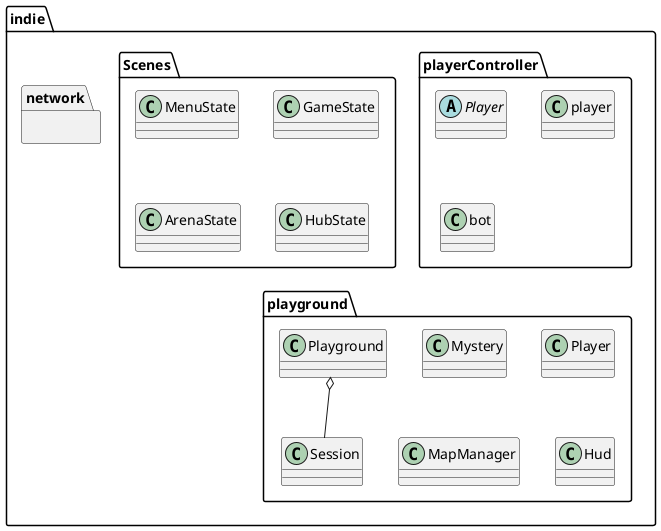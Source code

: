 @startuml core

set namespaceSeparator ::

namespace indie {

    namespace playerController {
        abstract Player {
            
        }

        class player {

        }

        class bot {
            
        }
    }

    namespace Scenes {
        ' Main menu scene
        class MenuState {
        }

        ' Gameplay actions
        class GameState {
            
        }

        ' Arena specific scene
        class ArenaState {

        }

        ' Hub selection scene
        class HubState {

        }
    }

    namespace playground {

        class Mystery {

        }

        class Player {
            
        }

        ' Host l'intergalité d'une session de jeu (options, etc)
        class Playground {

        }

        class Session {

        }

        class MapManager {

        }

        ' Manage HUD en général
        class Hud {

        }

        Session -up-o Playground

    }

    namespace network {

    }
}

@enduml